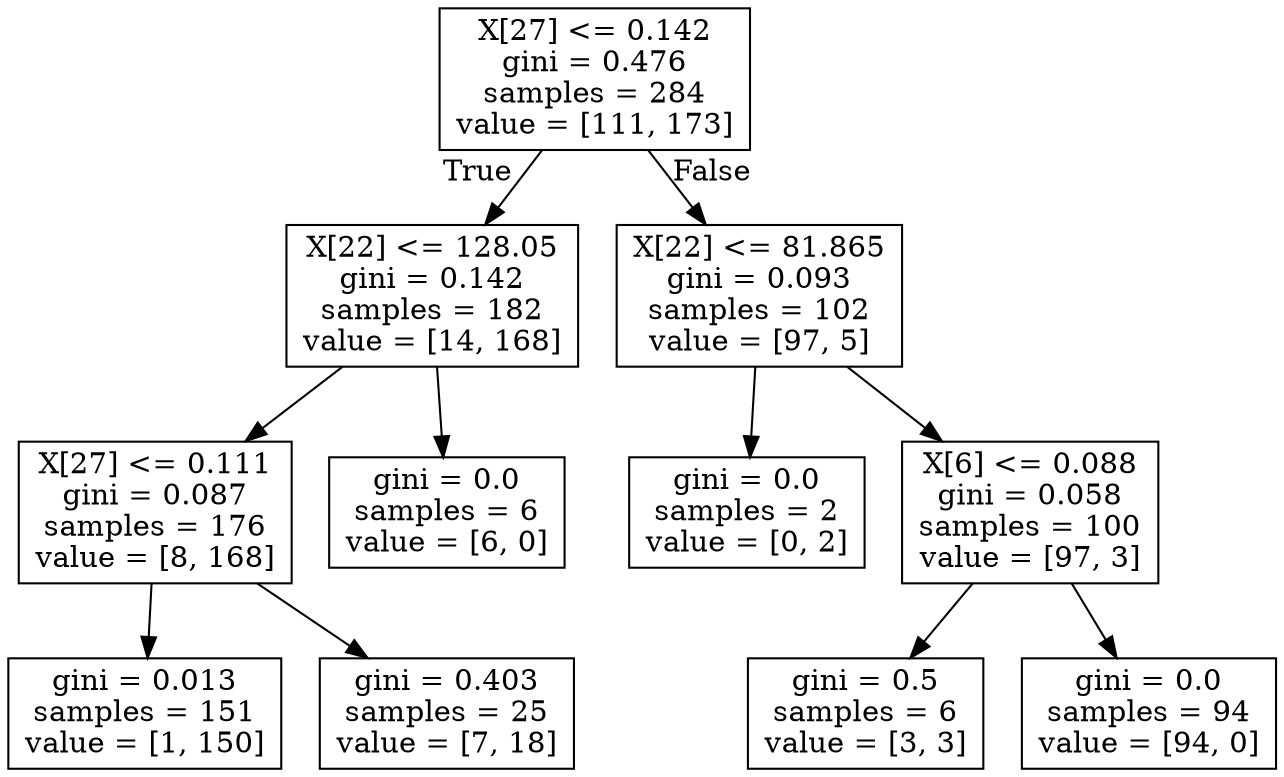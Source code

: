 digraph Tree {
node [shape=box] ;
0 [label="X[27] <= 0.142\ngini = 0.476\nsamples = 284\nvalue = [111, 173]"] ;
1 [label="X[22] <= 128.05\ngini = 0.142\nsamples = 182\nvalue = [14, 168]"] ;
0 -> 1 [labeldistance=2.5, labelangle=45, headlabel="True"] ;
2 [label="X[27] <= 0.111\ngini = 0.087\nsamples = 176\nvalue = [8, 168]"] ;
1 -> 2 ;
3 [label="gini = 0.013\nsamples = 151\nvalue = [1, 150]"] ;
2 -> 3 ;
4 [label="gini = 0.403\nsamples = 25\nvalue = [7, 18]"] ;
2 -> 4 ;
5 [label="gini = 0.0\nsamples = 6\nvalue = [6, 0]"] ;
1 -> 5 ;
6 [label="X[22] <= 81.865\ngini = 0.093\nsamples = 102\nvalue = [97, 5]"] ;
0 -> 6 [labeldistance=2.5, labelangle=-45, headlabel="False"] ;
7 [label="gini = 0.0\nsamples = 2\nvalue = [0, 2]"] ;
6 -> 7 ;
8 [label="X[6] <= 0.088\ngini = 0.058\nsamples = 100\nvalue = [97, 3]"] ;
6 -> 8 ;
9 [label="gini = 0.5\nsamples = 6\nvalue = [3, 3]"] ;
8 -> 9 ;
10 [label="gini = 0.0\nsamples = 94\nvalue = [94, 0]"] ;
8 -> 10 ;
}